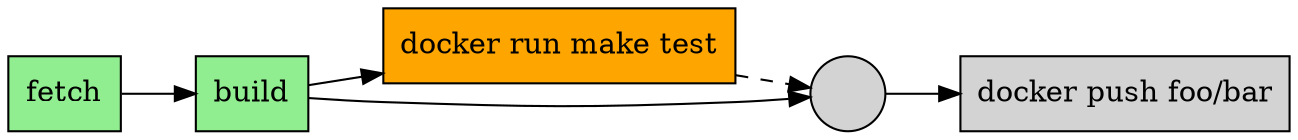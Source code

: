 digraph pipeline {
  node [shape="box"]
  rankdir=LR
  n4 [label="fetch",fillcolor="lightgreen",style="filled"]
  n3 [label="build",fillcolor="lightgreen",style="filled"]
  n4 -> n3
  n2 [label="docker run make test",fillcolor="orange",style="filled"]
  n3 -> n2
  n1 [label="",fillcolor="lightgray",style="filled",shape="circle"]
  n2 -> n1 [style="dashed"]
  n3 -> n1
  n0 [label="docker push foo/bar",fillcolor="lightgray",style="filled"]
  n1 -> n0
  }
